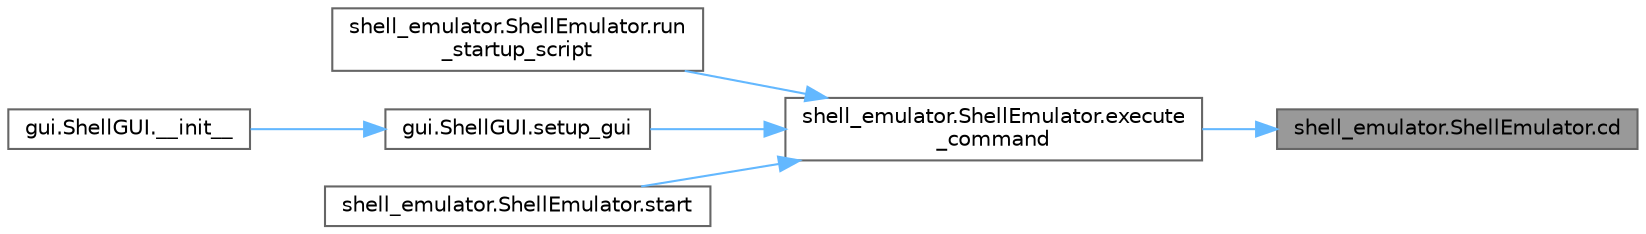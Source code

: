 digraph "shell_emulator.ShellEmulator.cd"
{
 // LATEX_PDF_SIZE
  bgcolor="transparent";
  edge [fontname=Helvetica,fontsize=10,labelfontname=Helvetica,labelfontsize=10];
  node [fontname=Helvetica,fontsize=10,shape=box,height=0.2,width=0.4];
  rankdir="RL";
  Node1 [id="Node000001",label="shell_emulator.ShellEmulator.cd",height=0.2,width=0.4,color="gray40", fillcolor="grey60", style="filled", fontcolor="black",tooltip=" "];
  Node1 -> Node2 [id="edge1_Node000001_Node000002",dir="back",color="steelblue1",style="solid",tooltip=" "];
  Node2 [id="Node000002",label="shell_emulator.ShellEmulator.execute\l_command",height=0.2,width=0.4,color="grey40", fillcolor="white", style="filled",URL="$d0/d54/classshell__emulator_1_1_shell_emulator.html#a70a22165877cc7374591ac5b43ad396b",tooltip=" "];
  Node2 -> Node3 [id="edge2_Node000002_Node000003",dir="back",color="steelblue1",style="solid",tooltip=" "];
  Node3 [id="Node000003",label="shell_emulator.ShellEmulator.run\l_startup_script",height=0.2,width=0.4,color="grey40", fillcolor="white", style="filled",URL="$d0/d54/classshell__emulator_1_1_shell_emulator.html#a9932c4ab10184127c0176c6083e1abc5",tooltip=" "];
  Node2 -> Node4 [id="edge3_Node000002_Node000004",dir="back",color="steelblue1",style="solid",tooltip=" "];
  Node4 [id="Node000004",label="gui.ShellGUI.setup_gui",height=0.2,width=0.4,color="grey40", fillcolor="white", style="filled",URL="$d0/da5/classgui_1_1_shell_g_u_i.html#ac9eb5ca1b38c99863e2d7dc5a8aca7a1",tooltip=" "];
  Node4 -> Node5 [id="edge4_Node000004_Node000005",dir="back",color="steelblue1",style="solid",tooltip=" "];
  Node5 [id="Node000005",label="gui.ShellGUI.__init__",height=0.2,width=0.4,color="grey40", fillcolor="white", style="filled",URL="$d0/da5/classgui_1_1_shell_g_u_i.html#a9261d294aca885522a8627128674fa8c",tooltip=" "];
  Node2 -> Node6 [id="edge5_Node000002_Node000006",dir="back",color="steelblue1",style="solid",tooltip=" "];
  Node6 [id="Node000006",label="shell_emulator.ShellEmulator.start",height=0.2,width=0.4,color="grey40", fillcolor="white", style="filled",URL="$d0/d54/classshell__emulator_1_1_shell_emulator.html#aabd5663b6f142b6413bcd90aab8de5db",tooltip=" "];
}
